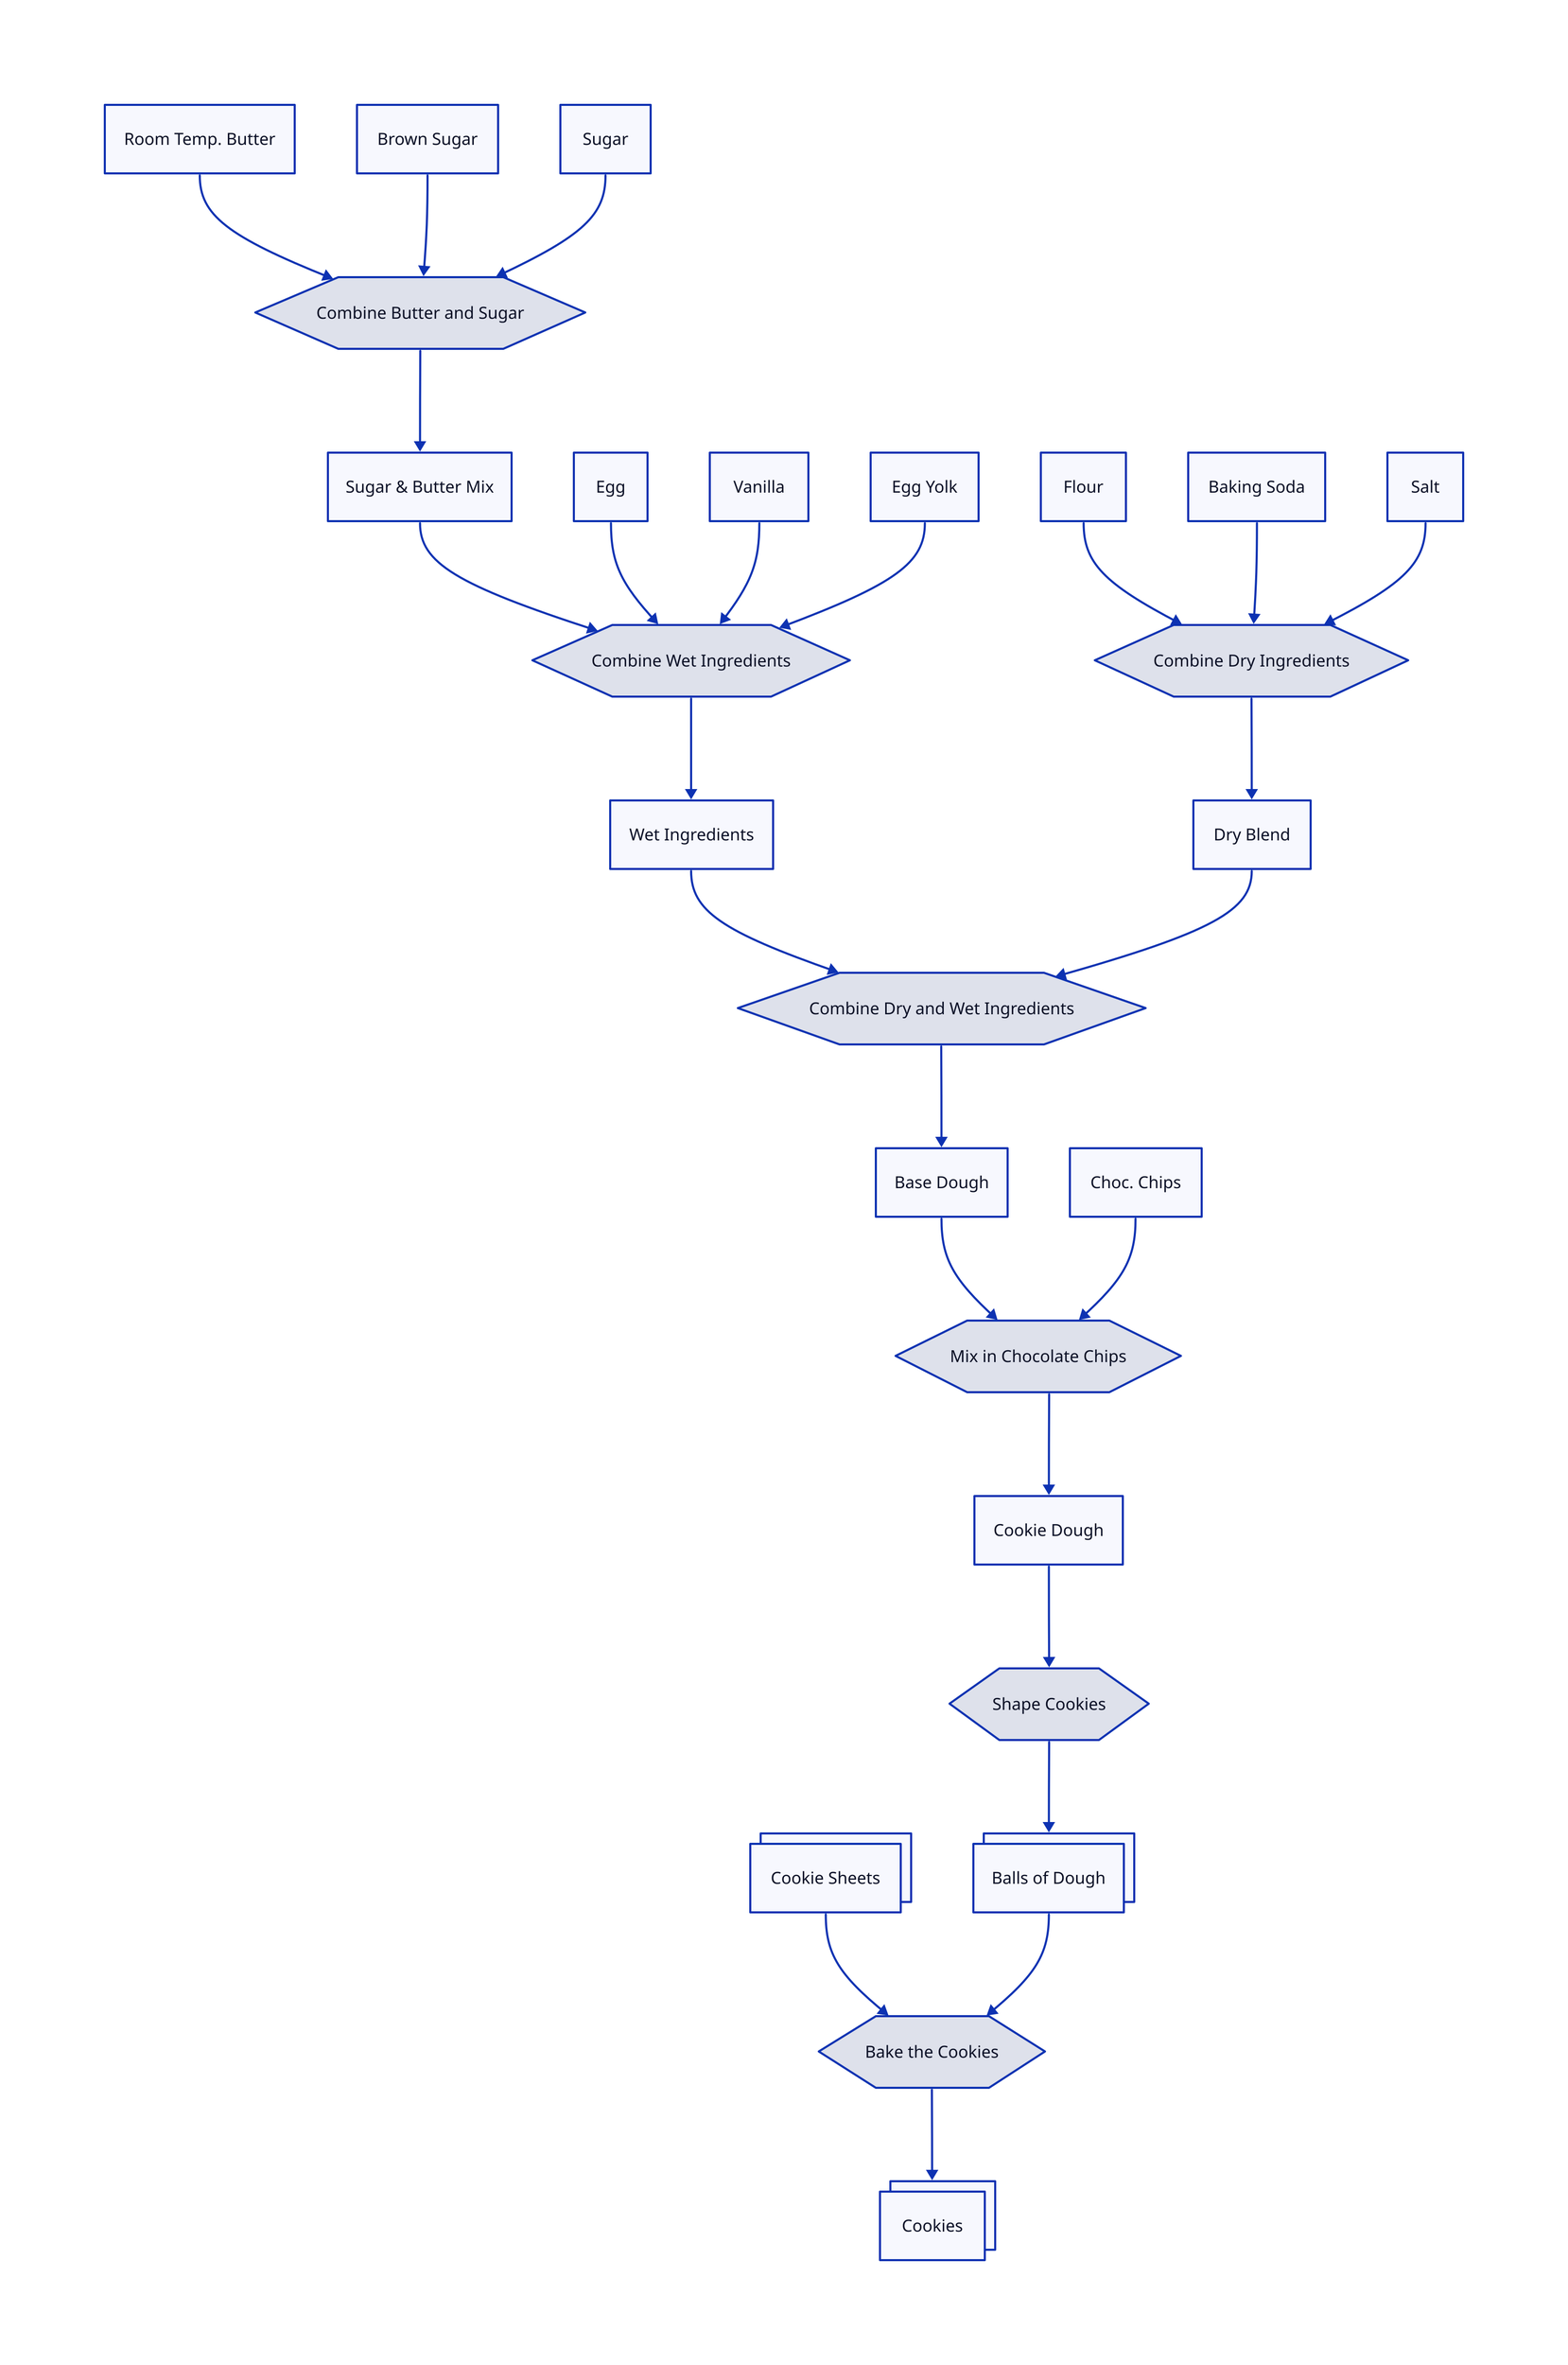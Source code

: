 vars: {
  d2-config: {
     theme-id: 1
  }
}
D3: Flour
D4: Baking Soda
D5: Salt
D6: Dry Blend
D8: Room Temp. Butter
D9: Brown Sugar
D10: Sugar
D11: Sugar & Butter Mix
D13: Egg
D14: Vanilla
D15: Egg Yolk
D16: Wet Ingredients
D18: Base Dough
D20: Choc. Chips
D21: Cookie Dough
D23: Balls of Dough
D25: Cookie Sheets
D26: Cookies
P2: Combine Dry Ingredients
P2.shape: Hexagon
P7: Combine Butter and Sugar
P7.shape: Hexagon
P12: Combine Wet Ingredients
P12.shape: Hexagon
P17: Combine Dry and Wet Ingredients
P17.shape: Hexagon
P19: Mix in Chocolate Chips
P19.shape: Hexagon
P22: Shape Cookies
P22.shape: Hexagon
P24: Bake the Cookies
P24.shape: Hexagon
D3 -> P2
D4 -> P2
D5 -> P2
P2 -> D6
D8 -> P7
D9 -> P7
D10 -> P7
P7 -> D11
D11 -> P12
D13 -> P12
D14 -> P12
D15 -> P12
P12 -> D16
D16 -> P17
D6 -> P17
P17 -> D18
D18 -> P19
D20 -> P19
P19 -> D21
D21 -> P22
P22 -> D23
D25 -> P24
D23 -> P24
P24 -> D26
D23.style.multiple: true
D25.style.multiple: true
D26.style.multiple: true
